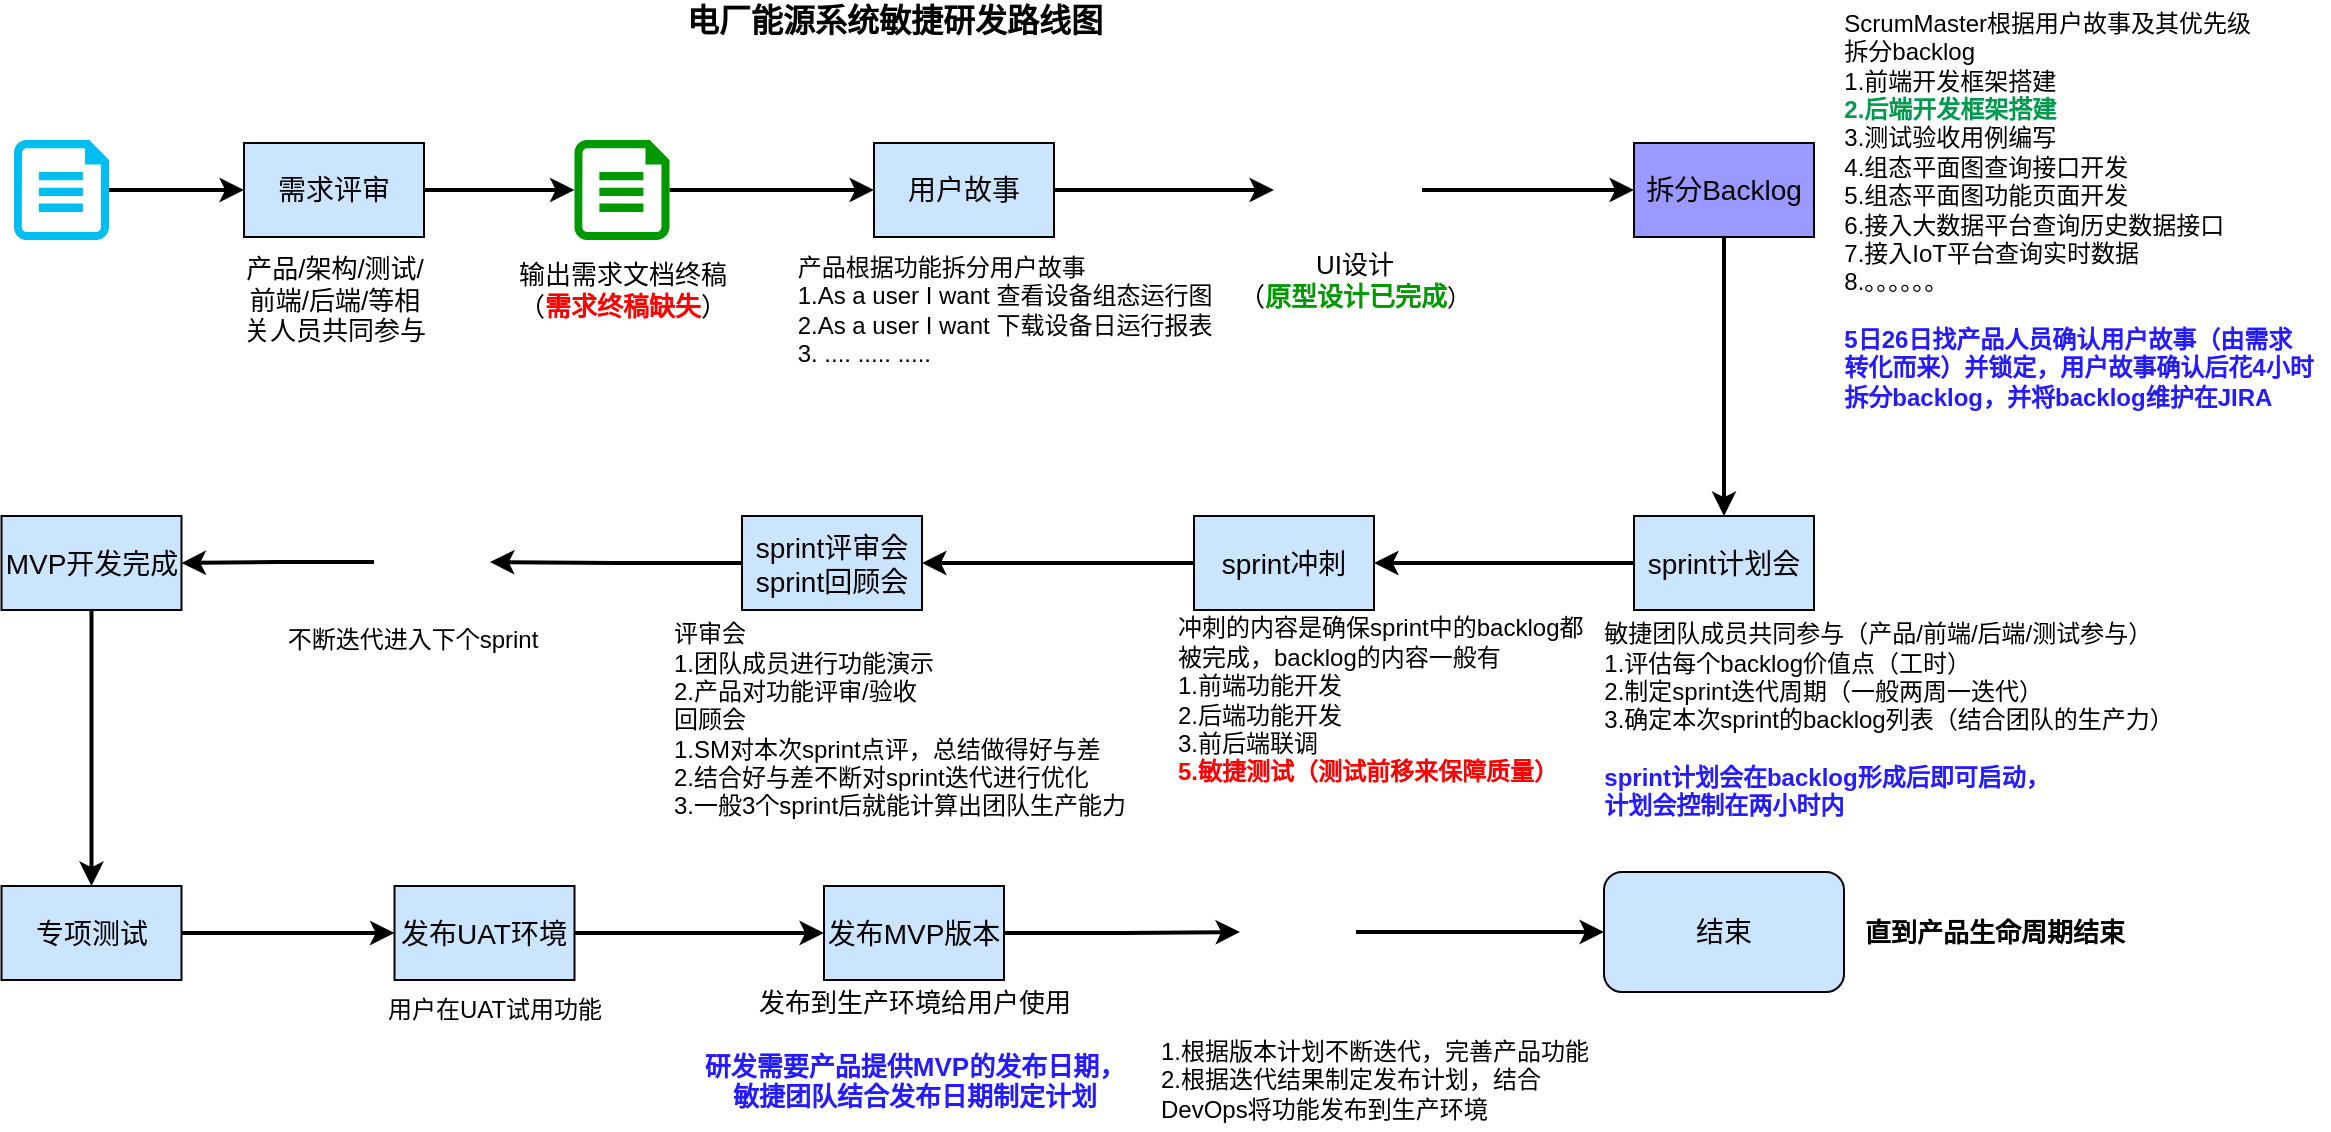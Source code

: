<mxfile version="16.5.1" type="device"><diagram id="35DfmRojNgURp1kJXdJp" name="第 1 页"><mxGraphModel dx="1038" dy="745" grid="1" gridSize="10" guides="1" tooltips="1" connect="1" arrows="1" fold="1" page="1" pageScale="1" pageWidth="827" pageHeight="1169" math="0" shadow="0"><root><mxCell id="0"/><mxCell id="1" parent="0"/><mxCell id="uiw0LDnhy9dtdp0YhM5a-1" value="" style="edgeStyle=orthogonalEdgeStyle;rounded=0;orthogonalLoop=1;jettySize=auto;html=1;strokeWidth=2;" parent="1" source="uiw0LDnhy9dtdp0YhM5a-2" target="uiw0LDnhy9dtdp0YhM5a-5" edge="1"><mxGeometry relative="1" as="geometry"><mxPoint x="164.38" y="105" as="targetPoint"/></mxGeometry></mxCell><mxCell id="uiw0LDnhy9dtdp0YhM5a-2" value="" style="verticalLabelPosition=bottom;html=1;verticalAlign=top;align=center;strokeColor=none;fillColor=#00BEF2;shape=mxgraph.azure.file;pointerEvents=1;" parent="1" vertex="1"><mxGeometry x="40" y="80" width="47.5" height="50" as="geometry"/></mxCell><mxCell id="uiw0LDnhy9dtdp0YhM5a-3" value="&lt;font style=&quot;font-size: 13px&quot;&gt;产品/架构/测试/&lt;br&gt;前端/后端/等相&lt;br&gt;关人员共同参与&lt;/font&gt;" style="text;html=1;align=center;verticalAlign=middle;resizable=0;points=[];autosize=1;strokeColor=none;" parent="1" vertex="1"><mxGeometry x="145" y="135" width="110" height="50" as="geometry"/></mxCell><mxCell id="uiw0LDnhy9dtdp0YhM5a-4" value="" style="edgeStyle=orthogonalEdgeStyle;rounded=0;orthogonalLoop=1;jettySize=auto;html=1;strokeWidth=2;" parent="1" source="uiw0LDnhy9dtdp0YhM5a-5" target="uiw0LDnhy9dtdp0YhM5a-12" edge="1"><mxGeometry relative="1" as="geometry"/></mxCell><mxCell id="uiw0LDnhy9dtdp0YhM5a-5" value="&lt;span&gt;&lt;font style=&quot;font-size: 14px&quot;&gt;需求评审&lt;/font&gt;&lt;/span&gt;" style="rounded=0;whiteSpace=wrap;html=1;fillColor=#CCE5FF;" parent="1" vertex="1"><mxGeometry x="155" y="81.5" width="90" height="47" as="geometry"/></mxCell><mxCell id="uiw0LDnhy9dtdp0YhM5a-6" value="" style="edgeStyle=orthogonalEdgeStyle;rounded=0;orthogonalLoop=1;jettySize=auto;html=1;strokeWidth=2;" parent="1" source="uiw0LDnhy9dtdp0YhM5a-7" target="uiw0LDnhy9dtdp0YhM5a-15" edge="1"><mxGeometry relative="1" as="geometry"/></mxCell><mxCell id="uiw0LDnhy9dtdp0YhM5a-7" value="&lt;span&gt;&lt;font style=&quot;font-size: 14px&quot;&gt;用户故事&lt;/font&gt;&lt;/span&gt;" style="rounded=0;whiteSpace=wrap;html=1;fillColor=#CCE5FF;" parent="1" vertex="1"><mxGeometry x="470" y="81.5" width="90" height="47" as="geometry"/></mxCell><mxCell id="uiw0LDnhy9dtdp0YhM5a-8" value="" style="edgeStyle=orthogonalEdgeStyle;rounded=0;orthogonalLoop=1;jettySize=auto;html=1;strokeWidth=2;" parent="1" source="uiw0LDnhy9dtdp0YhM5a-9" target="uiw0LDnhy9dtdp0YhM5a-19" edge="1"><mxGeometry relative="1" as="geometry"><mxPoint x="925" y="200" as="targetPoint"/></mxGeometry></mxCell><mxCell id="uiw0LDnhy9dtdp0YhM5a-9" value="&lt;font style=&quot;font-size: 14px&quot;&gt;拆分Backlog&lt;/font&gt;" style="rounded=0;whiteSpace=wrap;html=1;fillColor=#9999FF;" parent="1" vertex="1"><mxGeometry x="850" y="81.5" width="90" height="47" as="geometry"/></mxCell><mxCell id="uiw0LDnhy9dtdp0YhM5a-10" value="&lt;font style=&quot;font-size: 13px&quot;&gt;输出需求文档终稿&lt;br&gt;（&lt;b&gt;&lt;font color=&quot;#ff0000&quot;&gt;需求终稿缺失&lt;/font&gt;&lt;/b&gt;）&lt;br&gt;&lt;/font&gt;" style="text;html=1;align=center;verticalAlign=middle;resizable=0;points=[];autosize=1;strokeColor=none;" parent="1" vertex="1"><mxGeometry x="284" y="140" width="120" height="30" as="geometry"/></mxCell><mxCell id="uiw0LDnhy9dtdp0YhM5a-11" value="" style="edgeStyle=orthogonalEdgeStyle;rounded=0;orthogonalLoop=1;jettySize=auto;html=1;strokeWidth=2;" parent="1" source="uiw0LDnhy9dtdp0YhM5a-12" target="uiw0LDnhy9dtdp0YhM5a-7" edge="1"><mxGeometry relative="1" as="geometry"/></mxCell><mxCell id="uiw0LDnhy9dtdp0YhM5a-12" value="" style="verticalLabelPosition=bottom;html=1;verticalAlign=top;align=center;strokeColor=none;shape=mxgraph.azure.file;pointerEvents=1;fillColor=#009900;" parent="1" vertex="1"><mxGeometry x="320.25" y="80" width="47.5" height="50" as="geometry"/></mxCell><mxCell id="uiw0LDnhy9dtdp0YhM5a-13" value="&lt;font style=&quot;font-size: 13px&quot;&gt;UI设计&lt;br&gt;（&lt;b&gt;&lt;font color=&quot;#009900&quot;&gt;原型设计已完成&lt;/font&gt;&lt;/b&gt;&lt;/font&gt;）" style="text;html=1;align=center;verticalAlign=middle;resizable=0;points=[];autosize=1;strokeColor=none;" parent="1" vertex="1"><mxGeometry x="645" y="135" width="130" height="30" as="geometry"/></mxCell><mxCell id="uiw0LDnhy9dtdp0YhM5a-14" value="" style="edgeStyle=orthogonalEdgeStyle;rounded=0;orthogonalLoop=1;jettySize=auto;html=1;strokeWidth=2;" parent="1" source="uiw0LDnhy9dtdp0YhM5a-15" target="uiw0LDnhy9dtdp0YhM5a-9" edge="1"><mxGeometry relative="1" as="geometry"/></mxCell><mxCell id="uiw0LDnhy9dtdp0YhM5a-15" value="" style="shape=image;html=1;verticalAlign=top;verticalLabelPosition=bottom;labelBackgroundColor=#ffffff;imageAspect=0;aspect=fixed;image=https://cdn2.iconfinder.com/data/icons/vivid/48/website-128.png;fillColor=#009900;" parent="1" vertex="1"><mxGeometry x="670" y="68" width="74" height="74" as="geometry"/></mxCell><mxCell id="uiw0LDnhy9dtdp0YhM5a-16" value="&lt;div style=&quot;text-align: left&quot;&gt;&lt;span&gt;ScrumMaster根据用户故事及其优先级&lt;/span&gt;&lt;/div&gt;&lt;div style=&quot;text-align: left&quot;&gt;&lt;span&gt;拆分backlog&lt;/span&gt;&lt;/div&gt;&lt;div style=&quot;text-align: left&quot;&gt;&lt;span&gt;1.前端开发框架搭建&lt;/span&gt;&lt;/div&gt;&lt;div style=&quot;text-align: left&quot;&gt;&lt;b&gt;&lt;font color=&quot;#00994d&quot;&gt;2.后端开发框架搭建&lt;span&gt;&lt;br&gt;&lt;/span&gt;&lt;/font&gt;&lt;/b&gt;&lt;/div&gt;&lt;div style=&quot;text-align: left&quot;&gt;3.测试验收用例编写&lt;/div&gt;&lt;div style=&quot;text-align: left&quot;&gt;&lt;span&gt;4.组态平面图查询接口开发&lt;/span&gt;&lt;/div&gt;&lt;div style=&quot;text-align: left&quot;&gt;&lt;span&gt;5.组态平面图功能页面开发&lt;/span&gt;&lt;/div&gt;&lt;div style=&quot;text-align: left&quot;&gt;&lt;span&gt;6.接入大数据平台查询历史数据接口&lt;/span&gt;&lt;/div&gt;&lt;div style=&quot;text-align: left&quot;&gt;&lt;span&gt;7.接入IoT平台查询实时数据&lt;/span&gt;&lt;/div&gt;&lt;div style=&quot;text-align: left&quot;&gt;&lt;span&gt;8.。。。。。。&lt;/span&gt;&lt;/div&gt;&lt;div style=&quot;text-align: left&quot;&gt;&lt;span&gt;&lt;br&gt;&lt;/span&gt;&lt;/div&gt;&lt;div style=&quot;text-align: left&quot;&gt;&lt;b&gt;&lt;font color=&quot;#241cff&quot;&gt;5日26日找产品人员确认用户故事（由需求&lt;/font&gt;&lt;/b&gt;&lt;/div&gt;&lt;div style=&quot;text-align: left&quot;&gt;&lt;b&gt;&lt;font color=&quot;#241cff&quot;&gt;转化而来）&lt;/font&gt;&lt;/b&gt;&lt;b&gt;&lt;font color=&quot;#241cff&quot;&gt;并锁定，用户故事&lt;/font&gt;&lt;/b&gt;&lt;b&gt;&lt;font color=&quot;#241cff&quot;&gt;确认后花4小时&lt;/font&gt;&lt;/b&gt;&lt;/div&gt;&lt;div style=&quot;text-align: left&quot;&gt;&lt;b&gt;&lt;font color=&quot;#241cff&quot;&gt;拆分backlog，并将&lt;/font&gt;&lt;/b&gt;&lt;b&gt;&lt;font color=&quot;#241cff&quot;&gt;backlog维护在JIRA&lt;/font&gt;&lt;/b&gt;&lt;/div&gt;" style="text;html=1;align=center;verticalAlign=middle;resizable=0;points=[];autosize=1;strokeColor=none;" parent="1" vertex="1"><mxGeometry x="947" y="15" width="250" height="200" as="geometry"/></mxCell><mxCell id="uiw0LDnhy9dtdp0YhM5a-17" value="&lt;div style=&quot;text-align: left&quot;&gt;&lt;span&gt;产品根据功能拆分用户故事&lt;/span&gt;&lt;/div&gt;&lt;div&gt;&lt;/div&gt;&lt;span&gt;&lt;div style=&quot;text-align: left&quot;&gt;&lt;span&gt;1.As a user I want 查看设备组态运行图&lt;/span&gt;&lt;/div&gt;&lt;/span&gt;&lt;div&gt;&lt;/div&gt;&lt;span&gt;&lt;div style=&quot;text-align: left&quot;&gt;&lt;span&gt;2.As a user I want 下载设备日运行报表&lt;/span&gt;&lt;/div&gt;&lt;div style=&quot;text-align: left&quot;&gt;&lt;span&gt;3. .... ..... .....&lt;/span&gt;&lt;/div&gt;&lt;/span&gt;" style="text;html=1;align=center;verticalAlign=middle;resizable=0;points=[];autosize=1;strokeColor=none;" parent="1" vertex="1"><mxGeometry x="425" y="135" width="220" height="60" as="geometry"/></mxCell><mxCell id="uiw0LDnhy9dtdp0YhM5a-18" value="" style="edgeStyle=orthogonalEdgeStyle;rounded=0;orthogonalLoop=1;jettySize=auto;html=1;strokeWidth=2;" parent="1" source="uiw0LDnhy9dtdp0YhM5a-19" target="uiw0LDnhy9dtdp0YhM5a-22" edge="1"><mxGeometry relative="1" as="geometry"/></mxCell><mxCell id="uiw0LDnhy9dtdp0YhM5a-19" value="&lt;font style=&quot;font-size: 14px&quot;&gt;sprint计划会&lt;/font&gt;" style="rounded=0;whiteSpace=wrap;html=1;fillColor=#CCE5FF;" parent="1" vertex="1"><mxGeometry x="850" y="268" width="90" height="47" as="geometry"/></mxCell><mxCell id="uiw0LDnhy9dtdp0YhM5a-20" value="&lt;div style=&quot;text-align: left&quot;&gt;敏捷团队成员共同参与（产品/前端/后端/测试参与）&lt;/div&gt;&lt;div style=&quot;text-align: left&quot;&gt;1.评估每个backlog价值点（工时）&lt;/div&gt;&lt;div style=&quot;text-align: left&quot;&gt;&lt;span&gt;2.制定sprint迭代周期（一般两周一迭代）&lt;/span&gt;&lt;/div&gt;&lt;div style=&quot;text-align: left&quot;&gt;&lt;span&gt;3.确定本次sprint的backlog列表（结合团队的生产力）&lt;/span&gt;&lt;/div&gt;&lt;div style=&quot;text-align: left&quot;&gt;&lt;span&gt;&lt;br&gt;&lt;/span&gt;&lt;/div&gt;&lt;div style=&quot;text-align: left&quot;&gt;&lt;span&gt;&lt;b&gt;&lt;font color=&quot;#241cff&quot;&gt;sprint计划会在backlog形成后即可启动，&lt;/font&gt;&lt;/b&gt;&lt;/span&gt;&lt;/div&gt;&lt;div style=&quot;text-align: left&quot;&gt;&lt;span&gt;&lt;b&gt;&lt;font color=&quot;#241cff&quot;&gt;计划会控制在两小时内&lt;/font&gt;&lt;/b&gt;&lt;/span&gt;&lt;/div&gt;" style="text;html=1;align=center;verticalAlign=middle;resizable=0;points=[];autosize=1;strokeColor=none;" parent="1" vertex="1"><mxGeometry x="827" y="320" width="300" height="100" as="geometry"/></mxCell><mxCell id="uiw0LDnhy9dtdp0YhM5a-21" value="" style="edgeStyle=orthogonalEdgeStyle;rounded=0;orthogonalLoop=1;jettySize=auto;html=1;strokeWidth=2;" parent="1" source="uiw0LDnhy9dtdp0YhM5a-22" target="uiw0LDnhy9dtdp0YhM5a-25" edge="1"><mxGeometry relative="1" as="geometry"/></mxCell><mxCell id="uiw0LDnhy9dtdp0YhM5a-22" value="&lt;font style=&quot;font-size: 14px&quot;&gt;sprint冲刺&lt;/font&gt;" style="rounded=0;whiteSpace=wrap;html=1;fillColor=#CCE5FF;" parent="1" vertex="1"><mxGeometry x="630" y="268" width="90" height="47" as="geometry"/></mxCell><mxCell id="uiw0LDnhy9dtdp0YhM5a-23" value="&lt;span&gt;冲刺的内容是确保&lt;/span&gt;sprint中的&lt;span&gt;backlog都&lt;br&gt;被完成，backlog的内容一般有&lt;br&gt;&lt;/span&gt;&lt;div&gt;&lt;span&gt;1.前端功能开发&lt;/span&gt;&lt;/div&gt;&lt;div&gt;&lt;span&gt;2.后端功能开发&lt;/span&gt;&lt;/div&gt;&lt;div&gt;3.前后端联调&lt;/div&gt;&lt;div&gt;&lt;b&gt;&lt;font color=&quot;#ff0000&quot;&gt;5.敏捷测试（测试前移来保障质量）&lt;/font&gt;&lt;/b&gt;&lt;/div&gt;" style="text;html=1;align=left;verticalAlign=middle;resizable=0;points=[];autosize=1;strokeColor=none;" parent="1" vertex="1"><mxGeometry x="620" y="315" width="220" height="90" as="geometry"/></mxCell><mxCell id="uiw0LDnhy9dtdp0YhM5a-24" value="" style="edgeStyle=orthogonalEdgeStyle;rounded=0;orthogonalLoop=1;jettySize=auto;html=1;strokeWidth=2;" parent="1" source="uiw0LDnhy9dtdp0YhM5a-25" target="uiw0LDnhy9dtdp0YhM5a-28" edge="1"><mxGeometry relative="1" as="geometry"><mxPoint x="310" y="276.5" as="targetPoint"/></mxGeometry></mxCell><mxCell id="uiw0LDnhy9dtdp0YhM5a-25" value="&lt;font style=&quot;font-size: 14px&quot;&gt;sprint评审会&lt;br&gt;sprint回顾会&lt;/font&gt;" style="rounded=0;whiteSpace=wrap;html=1;fillColor=#CCE5FF;" parent="1" vertex="1"><mxGeometry x="404" y="268" width="90" height="47" as="geometry"/></mxCell><mxCell id="uiw0LDnhy9dtdp0YhM5a-26" value="&lt;span&gt;评审会&lt;br&gt;1.团队成员进行功能演示&lt;br&gt;2.产品对功能评审/验收&lt;br&gt;回顾会&lt;br&gt;&lt;/span&gt;&lt;div&gt;&lt;span&gt;1.SM对本次sprint点评，总结做得好与差&lt;/span&gt;&lt;/div&gt;&lt;div&gt;&lt;span&gt;2.结合好与差不断对sprint迭代进行优化&lt;/span&gt;&lt;/div&gt;&lt;div&gt;3.一般3个sprint后就能计算出团队生产能力&lt;/div&gt;" style="text;html=1;align=left;verticalAlign=middle;resizable=0;points=[];autosize=1;strokeColor=none;" parent="1" vertex="1"><mxGeometry x="367.75" y="320" width="240" height="100" as="geometry"/></mxCell><mxCell id="uiw0LDnhy9dtdp0YhM5a-27" value="" style="edgeStyle=orthogonalEdgeStyle;rounded=0;orthogonalLoop=1;jettySize=auto;html=1;strokeWidth=2;" parent="1" source="uiw0LDnhy9dtdp0YhM5a-28" target="uiw0LDnhy9dtdp0YhM5a-41" edge="1"><mxGeometry relative="1" as="geometry"><mxPoint x="161" y="276.5" as="targetPoint"/></mxGeometry></mxCell><mxCell id="uiw0LDnhy9dtdp0YhM5a-28" value="" style="shape=image;html=1;verticalAlign=top;verticalLabelPosition=bottom;labelBackgroundColor=#ffffff;imageAspect=0;aspect=fixed;image=https://cdn0.iconfinder.com/data/icons/doodle-audio-video-game/91/Audio_-_Video_-_Game_29-128.png;fillColor=#009900;" parent="1" vertex="1"><mxGeometry x="220" y="262" width="58" height="58" as="geometry"/></mxCell><mxCell id="uiw0LDnhy9dtdp0YhM5a-29" value="不断迭代进入下个sprint" style="text;html=1;align=center;verticalAlign=middle;resizable=0;points=[];autosize=1;strokeColor=none;" parent="1" vertex="1"><mxGeometry x="169" y="320" width="140" height="20" as="geometry"/></mxCell><mxCell id="uiw0LDnhy9dtdp0YhM5a-30" value="" style="edgeStyle=orthogonalEdgeStyle;rounded=0;orthogonalLoop=1;jettySize=auto;html=1;strokeWidth=2;" parent="1" source="uiw0LDnhy9dtdp0YhM5a-31" target="uiw0LDnhy9dtdp0YhM5a-37" edge="1"><mxGeometry relative="1" as="geometry"/></mxCell><mxCell id="uiw0LDnhy9dtdp0YhM5a-31" value="&lt;font style=&quot;font-size: 14px&quot;&gt;发布MVP版本&lt;/font&gt;" style="rounded=0;whiteSpace=wrap;html=1;fillColor=#CCE5FF;" parent="1" vertex="1"><mxGeometry x="445" y="453" width="90" height="47" as="geometry"/></mxCell><mxCell id="uiw0LDnhy9dtdp0YhM5a-32" value="" style="edgeStyle=orthogonalEdgeStyle;rounded=0;orthogonalLoop=1;jettySize=auto;html=1;strokeWidth=2;" parent="1" source="uiw0LDnhy9dtdp0YhM5a-33" target="uiw0LDnhy9dtdp0YhM5a-31" edge="1"><mxGeometry relative="1" as="geometry"/></mxCell><mxCell id="uiw0LDnhy9dtdp0YhM5a-33" value="&lt;font style=&quot;font-size: 14px&quot;&gt;发布UAT环境&lt;/font&gt;" style="rounded=0;whiteSpace=wrap;html=1;fillColor=#CCE5FF;" parent="1" vertex="1"><mxGeometry x="230.25" y="453" width="90" height="47" as="geometry"/></mxCell><mxCell id="uiw0LDnhy9dtdp0YhM5a-34" value="&lt;font style=&quot;font-size: 13px&quot;&gt;发布到生产环境给用户使用&lt;br&gt;&lt;br&gt;&lt;b&gt;&lt;font color=&quot;#241cff&quot;&gt;研发需要产品提供MVP的发布日期，&lt;br&gt;敏捷团队结合发布日期制定计划&lt;/font&gt;&lt;/b&gt;&lt;br&gt;&lt;/font&gt;" style="text;html=1;align=center;verticalAlign=middle;resizable=0;points=[];autosize=1;strokeColor=none;" parent="1" vertex="1"><mxGeometry x="375" y="505" width="230" height="60" as="geometry"/></mxCell><mxCell id="uiw0LDnhy9dtdp0YhM5a-35" value="用户在UAT试用功能" style="text;html=1;align=center;verticalAlign=middle;resizable=0;points=[];autosize=1;strokeColor=none;" parent="1" vertex="1"><mxGeometry x="220" y="505" width="120" height="20" as="geometry"/></mxCell><mxCell id="uiw0LDnhy9dtdp0YhM5a-36" value="" style="edgeStyle=orthogonalEdgeStyle;rounded=0;orthogonalLoop=1;jettySize=auto;html=1;strokeWidth=2;" parent="1" source="uiw0LDnhy9dtdp0YhM5a-37" target="uiw0LDnhy9dtdp0YhM5a-44" edge="1"><mxGeometry relative="1" as="geometry"/></mxCell><mxCell id="uiw0LDnhy9dtdp0YhM5a-37" value="" style="shape=image;html=1;verticalAlign=top;verticalLabelPosition=bottom;labelBackgroundColor=#ffffff;imageAspect=0;aspect=fixed;image=https://cdn0.iconfinder.com/data/icons/doodle-audio-video-game/91/Audio_-_Video_-_Game_29-128.png;fillColor=#009900;" parent="1" vertex="1"><mxGeometry x="653" y="447" width="58" height="58" as="geometry"/></mxCell><mxCell id="uiw0LDnhy9dtdp0YhM5a-38" value="&lt;div style=&quot;text-align: left&quot;&gt;&lt;span&gt;1.根据版本计划不断迭代，完善产品功能&lt;/span&gt;&lt;/div&gt;&lt;div style=&quot;text-align: left&quot;&gt;&lt;span&gt;2.根据迭代结果制定发布计划，结合&lt;/span&gt;&lt;/div&gt;&lt;div style=&quot;text-align: left&quot;&gt;&lt;span&gt;DevOps&lt;/span&gt;&lt;span&gt;将功能发布到生产环境&lt;/span&gt;&lt;/div&gt;" style="text;html=1;align=center;verticalAlign=middle;resizable=0;points=[];autosize=1;strokeColor=none;" parent="1" vertex="1"><mxGeometry x="605" y="525" width="230" height="50" as="geometry"/></mxCell><mxCell id="uiw0LDnhy9dtdp0YhM5a-39" value="&lt;font style=&quot;font-size: 16px&quot;&gt;&lt;b&gt;电厂能源系统敏捷研发路线图&lt;/b&gt;&lt;/font&gt;" style="text;html=1;align=center;verticalAlign=middle;resizable=0;points=[];autosize=1;strokeColor=none;" parent="1" vertex="1"><mxGeometry x="370" y="10" width="220" height="20" as="geometry"/></mxCell><mxCell id="uiw0LDnhy9dtdp0YhM5a-40" value="" style="edgeStyle=orthogonalEdgeStyle;rounded=0;orthogonalLoop=1;jettySize=auto;html=1;strokeWidth=2;" parent="1" source="uiw0LDnhy9dtdp0YhM5a-41" target="uiw0LDnhy9dtdp0YhM5a-43" edge="1"><mxGeometry relative="1" as="geometry"/></mxCell><mxCell id="uiw0LDnhy9dtdp0YhM5a-41" value="&lt;font style=&quot;font-size: 14px&quot;&gt;MVP开发完成&lt;/font&gt;" style="rounded=0;whiteSpace=wrap;html=1;fillColor=#CCE5FF;" parent="1" vertex="1"><mxGeometry x="33.75" y="268" width="90" height="47" as="geometry"/></mxCell><mxCell id="uiw0LDnhy9dtdp0YhM5a-42" value="" style="edgeStyle=orthogonalEdgeStyle;rounded=0;orthogonalLoop=1;jettySize=auto;html=1;strokeWidth=2;" parent="1" source="uiw0LDnhy9dtdp0YhM5a-43" target="uiw0LDnhy9dtdp0YhM5a-33" edge="1"><mxGeometry relative="1" as="geometry"/></mxCell><mxCell id="uiw0LDnhy9dtdp0YhM5a-43" value="&lt;font style=&quot;font-size: 14px&quot;&gt;专项测试&lt;/font&gt;" style="rounded=0;whiteSpace=wrap;html=1;fillColor=#CCE5FF;" parent="1" vertex="1"><mxGeometry x="33.75" y="453" width="90" height="47" as="geometry"/></mxCell><mxCell id="uiw0LDnhy9dtdp0YhM5a-44" value="&lt;font style=&quot;font-size: 14px&quot;&gt;结束&lt;/font&gt;" style="rounded=1;whiteSpace=wrap;html=1;fillColor=#CCE5FF;" parent="1" vertex="1"><mxGeometry x="835" y="446" width="120" height="60" as="geometry"/></mxCell><mxCell id="uiw0LDnhy9dtdp0YhM5a-45" value="&lt;font style=&quot;font-size: 13px&quot;&gt;&lt;b&gt;直到产品生命周期结束&lt;/b&gt;&lt;/font&gt;" style="text;html=1;align=center;verticalAlign=middle;resizable=0;points=[];autosize=1;strokeColor=none;" parent="1" vertex="1"><mxGeometry x="955" y="466" width="150" height="20" as="geometry"/></mxCell></root></mxGraphModel></diagram></mxfile>